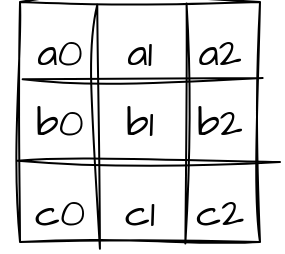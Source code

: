 <mxfile>
    <diagram id="jDH-YOd9lU1nIMa5rnTA" name="第 1 页">
        <mxGraphModel dx="736" dy="599" grid="1" gridSize="10" guides="1" tooltips="1" connect="1" arrows="1" fold="1" page="1" pageScale="1" pageWidth="2336" pageHeight="1654" math="0" shadow="0">
            <root>
                <mxCell id="0"/>
                <mxCell id="1" parent="0"/>
                <mxCell id="2" value="" style="rounded=0;whiteSpace=wrap;html=1;sketch=1;curveFitting=1;jiggle=2;" vertex="1" parent="1">
                    <mxGeometry x="320" y="200" width="120" height="120" as="geometry"/>
                </mxCell>
                <mxCell id="3" value="" style="endArrow=none;html=1;exitX=0.011;exitY=0.322;exitDx=0;exitDy=0;exitPerimeter=0;entryX=1.011;entryY=0.317;entryDx=0;entryDy=0;entryPerimeter=0;sketch=1;curveFitting=1;jiggle=2;" edge="1" parent="1" source="2" target="2">
                    <mxGeometry width="50" height="50" relative="1" as="geometry">
                        <mxPoint x="350" y="330" as="sourcePoint"/>
                        <mxPoint x="400" y="280" as="targetPoint"/>
                    </mxGeometry>
                </mxCell>
                <mxCell id="4" value="" style="endArrow=none;html=1;exitX=-0.011;exitY=0.661;exitDx=0;exitDy=0;exitPerimeter=0;sketch=1;curveFitting=1;jiggle=2;" edge="1" parent="1" source="2">
                    <mxGeometry width="50" height="50" relative="1" as="geometry">
                        <mxPoint x="350" y="330" as="sourcePoint"/>
                        <mxPoint x="450" y="280" as="targetPoint"/>
                    </mxGeometry>
                </mxCell>
                <mxCell id="5" value="" style="endArrow=none;html=1;exitX=0.322;exitY=0.011;exitDx=0;exitDy=0;exitPerimeter=0;entryX=0.333;entryY=1.028;entryDx=0;entryDy=0;entryPerimeter=0;sketch=1;curveFitting=1;jiggle=2;" edge="1" parent="1" source="2" target="2">
                    <mxGeometry width="50" height="50" relative="1" as="geometry">
                        <mxPoint x="350" y="330" as="sourcePoint"/>
                        <mxPoint x="400" y="280" as="targetPoint"/>
                    </mxGeometry>
                </mxCell>
                <mxCell id="6" value="" style="endArrow=none;html=1;exitX=0.694;exitY=0.006;exitDx=0;exitDy=0;exitPerimeter=0;entryX=0.689;entryY=1.006;entryDx=0;entryDy=0;entryPerimeter=0;sketch=1;curveFitting=1;jiggle=2;" edge="1" parent="1" source="2" target="2">
                    <mxGeometry width="50" height="50" relative="1" as="geometry">
                        <mxPoint x="350" y="330" as="sourcePoint"/>
                        <mxPoint x="400" y="280" as="targetPoint"/>
                    </mxGeometry>
                </mxCell>
                <mxCell id="7" value="a0" style="text;html=1;strokeColor=none;fillColor=none;align=center;verticalAlign=middle;whiteSpace=wrap;rounded=0;sketch=1;hachureGap=4;jiggle=2;curveFitting=1;fontFamily=Architects Daughter;fontSource=https%3A%2F%2Ffonts.googleapis.com%2Fcss%3Ffamily%3DArchitects%2BDaughter;fontSize=20;" vertex="1" parent="1">
                    <mxGeometry x="310" y="210" width="60" height="30" as="geometry"/>
                </mxCell>
                <mxCell id="8" value="a1" style="text;html=1;strokeColor=none;fillColor=none;align=center;verticalAlign=middle;whiteSpace=wrap;rounded=0;sketch=1;hachureGap=4;jiggle=2;curveFitting=1;fontFamily=Architects Daughter;fontSource=https%3A%2F%2Ffonts.googleapis.com%2Fcss%3Ffamily%3DArchitects%2BDaughter;fontSize=20;" vertex="1" parent="1">
                    <mxGeometry x="350" y="210" width="60" height="30" as="geometry"/>
                </mxCell>
                <mxCell id="9" value="a2" style="text;html=1;strokeColor=none;fillColor=none;align=center;verticalAlign=middle;whiteSpace=wrap;rounded=0;sketch=1;hachureGap=4;jiggle=2;curveFitting=1;fontFamily=Architects Daughter;fontSource=https%3A%2F%2Ffonts.googleapis.com%2Fcss%3Ffamily%3DArchitects%2BDaughter;fontSize=20;" vertex="1" parent="1">
                    <mxGeometry x="390" y="210" width="60" height="30" as="geometry"/>
                </mxCell>
                <mxCell id="10" value="b0" style="text;html=1;strokeColor=none;fillColor=none;align=center;verticalAlign=middle;whiteSpace=wrap;rounded=0;sketch=1;hachureGap=4;jiggle=2;curveFitting=1;fontFamily=Architects Daughter;fontSource=https%3A%2F%2Ffonts.googleapis.com%2Fcss%3Ffamily%3DArchitects%2BDaughter;fontSize=20;" vertex="1" parent="1">
                    <mxGeometry x="310" y="245" width="60" height="30" as="geometry"/>
                </mxCell>
                <mxCell id="11" value="b1" style="text;html=1;strokeColor=none;fillColor=none;align=center;verticalAlign=middle;whiteSpace=wrap;rounded=0;sketch=1;hachureGap=4;jiggle=2;curveFitting=1;fontFamily=Architects Daughter;fontSource=https%3A%2F%2Ffonts.googleapis.com%2Fcss%3Ffamily%3DArchitects%2BDaughter;fontSize=20;" vertex="1" parent="1">
                    <mxGeometry x="350" y="245" width="60" height="30" as="geometry"/>
                </mxCell>
                <mxCell id="12" value="b2" style="text;html=1;strokeColor=none;fillColor=none;align=center;verticalAlign=middle;whiteSpace=wrap;rounded=0;sketch=1;hachureGap=4;jiggle=2;curveFitting=1;fontFamily=Architects Daughter;fontSource=https%3A%2F%2Ffonts.googleapis.com%2Fcss%3Ffamily%3DArchitects%2BDaughter;fontSize=20;" vertex="1" parent="1">
                    <mxGeometry x="390" y="245" width="60" height="30" as="geometry"/>
                </mxCell>
                <mxCell id="13" value="c0" style="text;html=1;strokeColor=none;fillColor=none;align=center;verticalAlign=middle;whiteSpace=wrap;rounded=0;sketch=1;hachureGap=4;jiggle=2;curveFitting=1;fontFamily=Architects Daughter;fontSource=https%3A%2F%2Ffonts.googleapis.com%2Fcss%3Ffamily%3DArchitects%2BDaughter;fontSize=20;" vertex="1" parent="1">
                    <mxGeometry x="310" y="290" width="60" height="30" as="geometry"/>
                </mxCell>
                <mxCell id="14" value="c1" style="text;html=1;strokeColor=none;fillColor=none;align=center;verticalAlign=middle;whiteSpace=wrap;rounded=0;sketch=1;hachureGap=4;jiggle=2;curveFitting=1;fontFamily=Architects Daughter;fontSource=https%3A%2F%2Ffonts.googleapis.com%2Fcss%3Ffamily%3DArchitects%2BDaughter;fontSize=20;" vertex="1" parent="1">
                    <mxGeometry x="350" y="290" width="60" height="30" as="geometry"/>
                </mxCell>
                <mxCell id="15" value="c2" style="text;html=1;strokeColor=none;fillColor=none;align=center;verticalAlign=middle;whiteSpace=wrap;rounded=0;sketch=1;hachureGap=4;jiggle=2;curveFitting=1;fontFamily=Architects Daughter;fontSource=https%3A%2F%2Ffonts.googleapis.com%2Fcss%3Ffamily%3DArchitects%2BDaughter;fontSize=20;" vertex="1" parent="1">
                    <mxGeometry x="390" y="290" width="60" height="30" as="geometry"/>
                </mxCell>
            </root>
        </mxGraphModel>
    </diagram>
</mxfile>